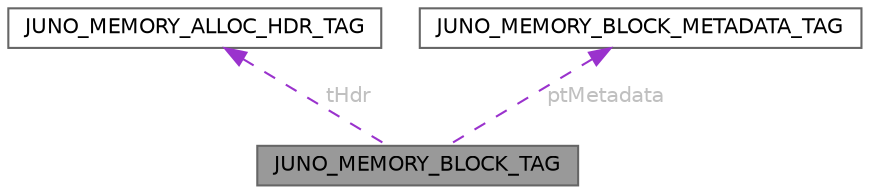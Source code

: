 digraph "JUNO_MEMORY_BLOCK_TAG"
{
 // LATEX_PDF_SIZE
  bgcolor="transparent";
  edge [fontname=Helvetica,fontsize=10,labelfontname=Helvetica,labelfontsize=10];
  node [fontname=Helvetica,fontsize=10,shape=box,height=0.2,width=0.4];
  Node1 [id="Node000001",label="JUNO_MEMORY_BLOCK_TAG",height=0.2,width=0.4,color="gray40", fillcolor="grey60", style="filled", fontcolor="black",tooltip="Structure representing a block-based memory allocator. Manages a fixed-size memory area along with as..."];
  Node2 -> Node1 [id="edge1_Node000001_Node000002",dir="back",color="darkorchid3",style="dashed",tooltip=" ",label=" tHdr",fontcolor="grey" ];
  Node2 [id="Node000002",label="JUNO_MEMORY_ALLOC_HDR_TAG",height=0.2,width=0.4,color="gray40", fillcolor="white", style="filled",URL="$structJUNO__MEMORY__ALLOC__HDR__TAG.html",tooltip="Structure for memory allocation header. Contains general information including the type of allocation..."];
  Node3 -> Node1 [id="edge2_Node000001_Node000003",dir="back",color="darkorchid3",style="dashed",tooltip=" ",label=" ptMetadata",fontcolor="grey" ];
  Node3 [id="Node000003",label="JUNO_MEMORY_BLOCK_METADATA_TAG",height=0.2,width=0.4,color="gray40", fillcolor="white", style="filled",URL="$structJUNO__MEMORY__BLOCK__METADATA__TAG.html",tooltip=" "];
}
